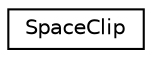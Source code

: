 digraph G
{
  edge [fontname="Helvetica",fontsize="10",labelfontname="Helvetica",labelfontsize="10"];
  node [fontname="Helvetica",fontsize="10",shape=record];
  rankdir=LR;
  Node1 [label="SpaceClip",height=0.2,width=0.4,color="black", fillcolor="white", style="filled",URL="$dc/dd5/structSpaceClip.html"];
}

